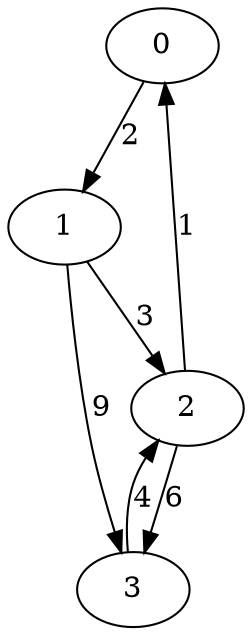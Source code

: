 digraph G {
    aize ="4,4";
    0 -> 1 [label="2"];
    1 -> 2 [label="3"];
    2 -> 3 [label="6"];
    1 -> 3 [label="9"];
    2 -> 0 [label="1"];
    3 -> 2 [label="4"];
  }
